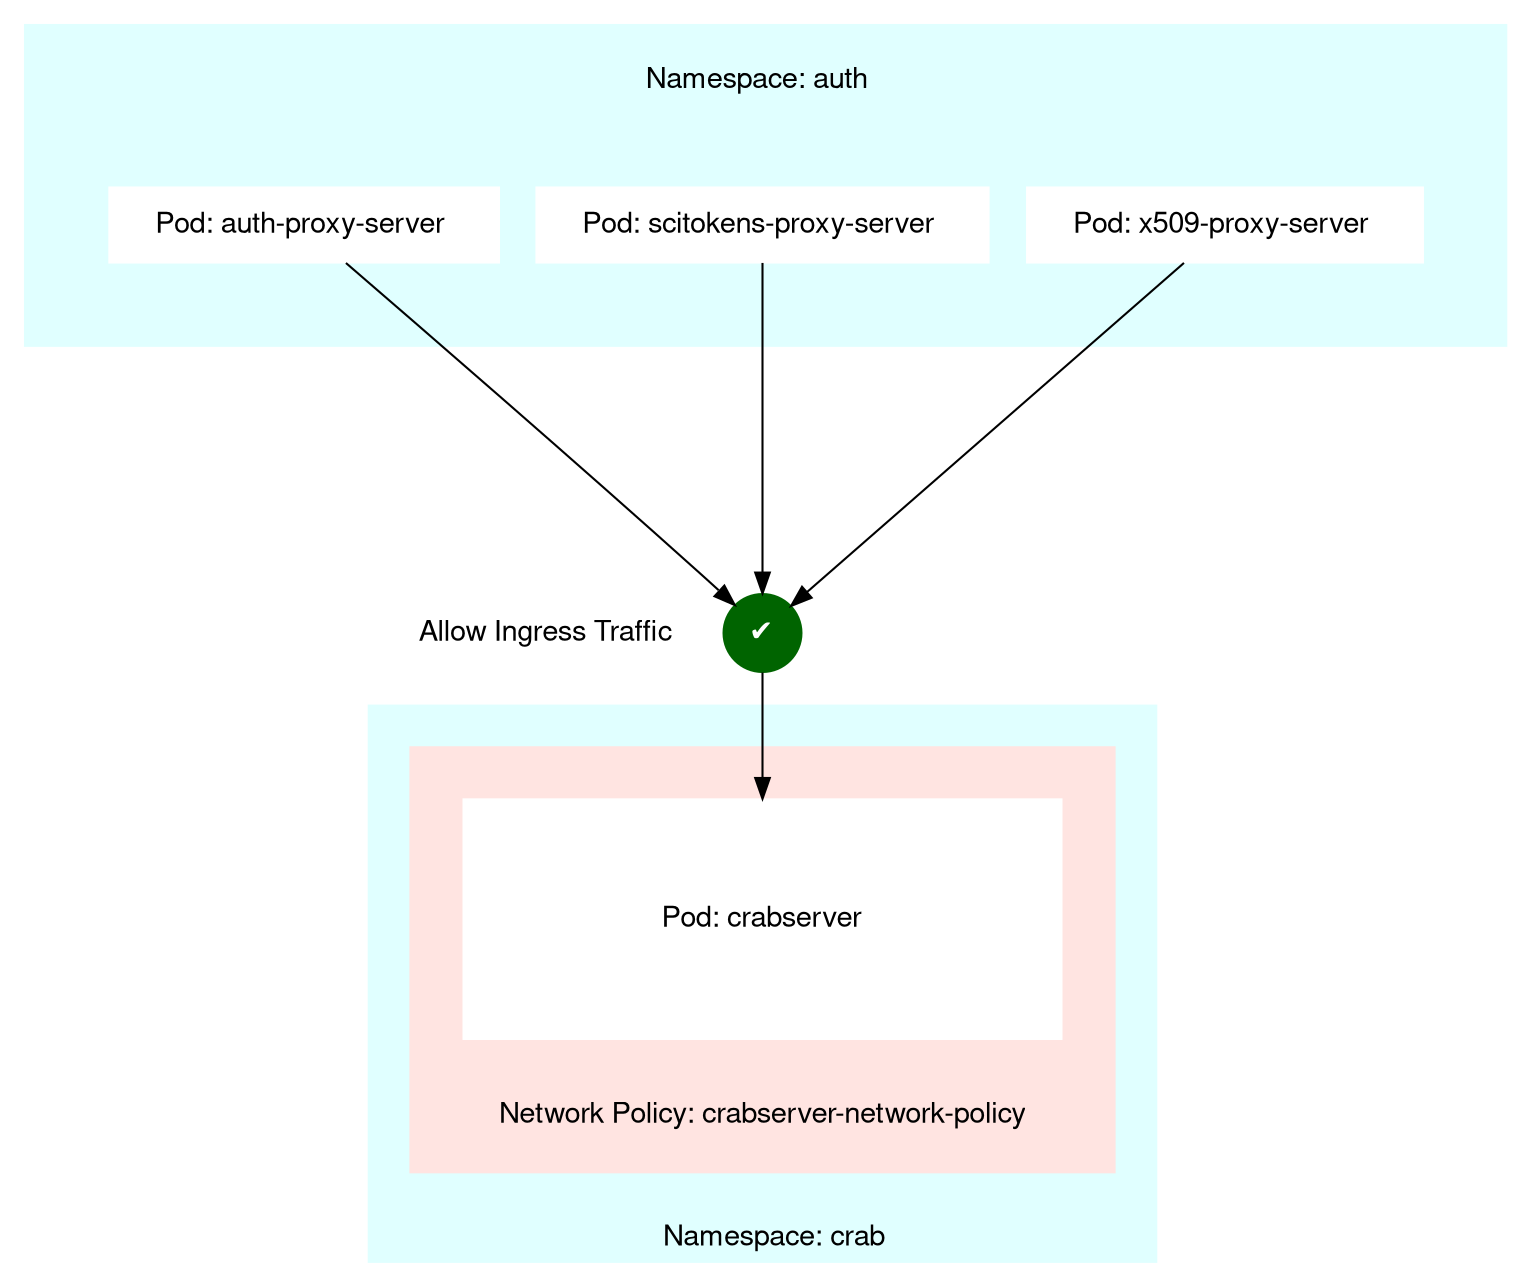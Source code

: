 digraph G {

	fontname="Helvetica,Arial,sans-serif"
	node [fontname="Helvetica,Arial,sans-serif"]
	edge [fontname="Helvetica,Arial,sans-serif"]
	rankdir=TB
    rank=same; httpgo; auth_proxy_server; tick;
    httpgo[style=filled, color=white, shape=box]
    auth_proxy_server[style=filled, color=white, shape=box]

	subgraph cluster_0 {
		style=filled;
		color=lightcyan;
		node [style=filled, color=white, shape=box];
		auth_proxy_server [label="    Pod: auth-proxy-server     ", margin=0.1]
		scitokens_proxy_server [label="    Pod: scitokens-proxy-server     ", margin=0.1]
		x509_proxy_server [label="    Pod: x509-proxy-server     ", margin=0.1]
		label = " \n                      Namespace: auth                        ";
		labeljust="c"
		margin=40;
	}

	subgraph cluster_1 {
	    style=filled;
		color=lightcyan;
		node [style=filled, shape=box];
		label = "   Namespace: crab";
		labelloc=b;
		labeljust="c"
		margin=20;
		
		subgraph cluster_2 {
		    nodesep=1;
		    style=filled;
		    color=mistyrose;
		    label="Network Policy: crabserver-network-policy\n\n"
		    labeljust="c"
		    labelloc=b;
		    margin=25;
		    httpgo[label="            Pod: crabserver            ", labeljust="c", color=white, margin=0.7 ]
		    //space [label=""style=invis]
		    //space -> httpgo [style=invis, minlen=1]
		}
	}
	subgraph cluster_4 {
		color=white
		//label = "\lAllow Ingress Traffic";
		allow_label[color=white, margin=0, label="Allow Ingress Traffic"]
		tick[shape=circle, style=filled, color=darkgreen, fontcolor=white label=<&#10004;>]
	}
	
	
	auth_proxy_server -> tick [minlen=4]
	scitokens_proxy_server -> tick
	x509_proxy_server -> tick
	tick -> httpgo[]

}